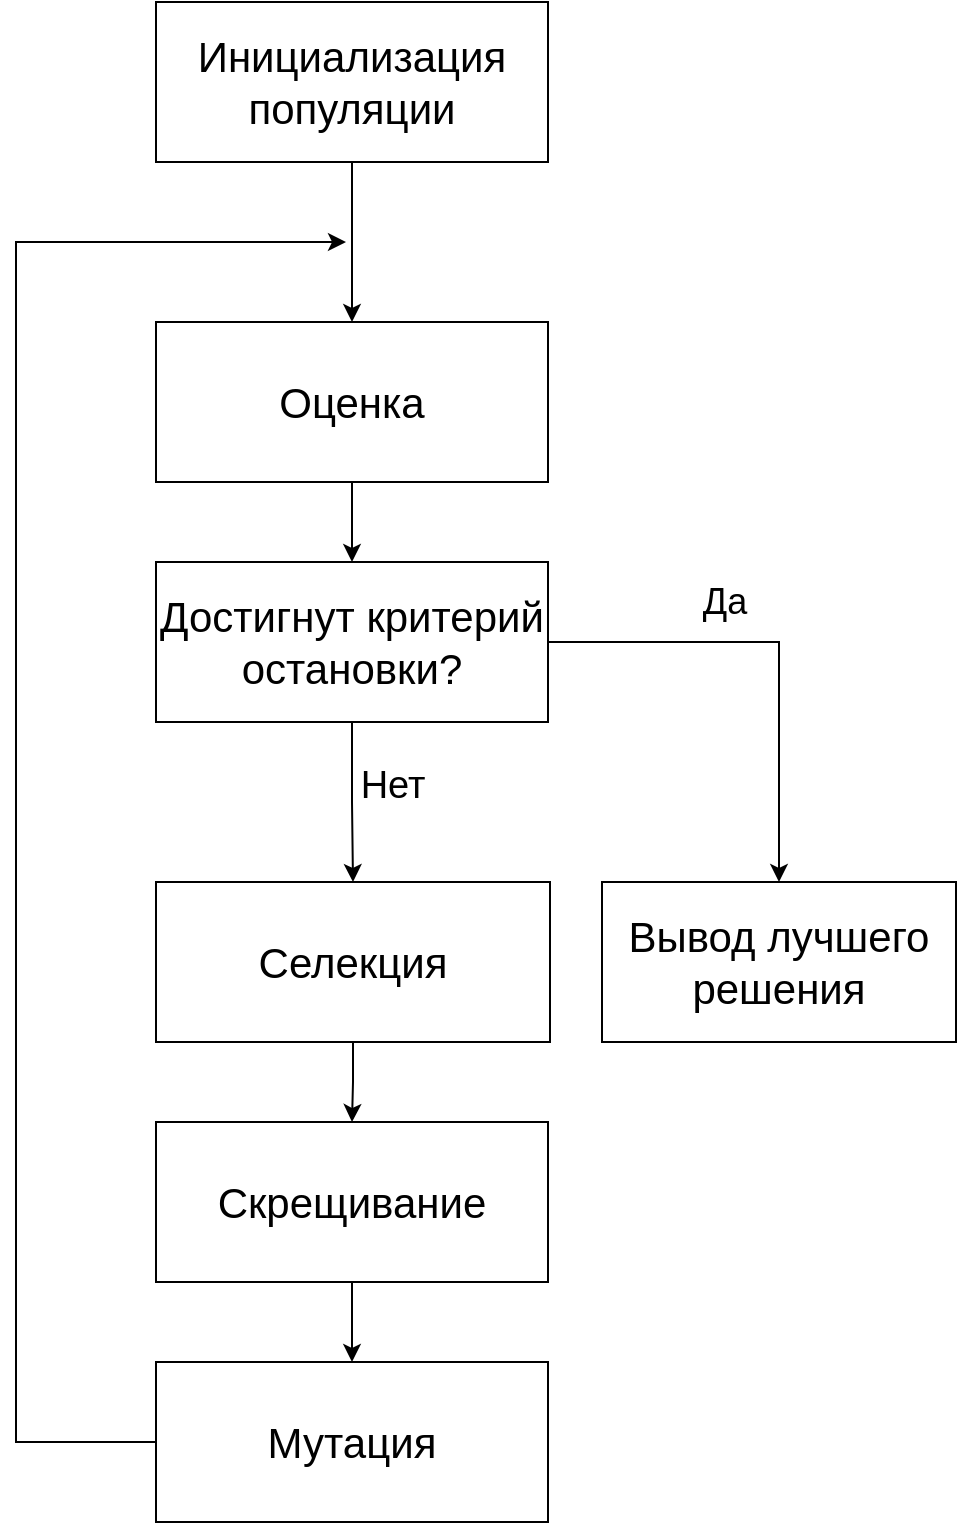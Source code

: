 <mxfile version="25.0.2">
  <diagram name="Страница — 1" id="lKLe1Qum-SErgc8YncTy">
    <mxGraphModel dx="1434" dy="844" grid="0" gridSize="10" guides="1" tooltips="1" connect="1" arrows="1" fold="1" page="1" pageScale="1" pageWidth="583" pageHeight="827" math="0" shadow="0">
      <root>
        <mxCell id="0" />
        <mxCell id="1" parent="0" />
        <mxCell id="kfYyBLdIRprguN1HoCB5-8" style="edgeStyle=orthogonalEdgeStyle;rounded=0;orthogonalLoop=1;jettySize=auto;html=1;exitX=0.5;exitY=1;exitDx=0;exitDy=0;entryX=0.5;entryY=0;entryDx=0;entryDy=0;" parent="1" source="kfYyBLdIRprguN1HoCB5-2" target="kfYyBLdIRprguN1HoCB5-3" edge="1">
          <mxGeometry relative="1" as="geometry" />
        </mxCell>
        <mxCell id="kfYyBLdIRprguN1HoCB5-2" value="Инициализация популяции" style="rounded=0;whiteSpace=wrap;html=1;fontSize=21;" parent="1" vertex="1">
          <mxGeometry x="156" y="28" width="196" height="80" as="geometry" />
        </mxCell>
        <mxCell id="kfYyBLdIRprguN1HoCB5-9" style="edgeStyle=orthogonalEdgeStyle;rounded=0;orthogonalLoop=1;jettySize=auto;html=1;exitX=0.5;exitY=1;exitDx=0;exitDy=0;entryX=0.5;entryY=0;entryDx=0;entryDy=0;" parent="1" source="kfYyBLdIRprguN1HoCB5-3" target="kfYyBLdIRprguN1HoCB5-7" edge="1">
          <mxGeometry relative="1" as="geometry" />
        </mxCell>
        <mxCell id="kfYyBLdIRprguN1HoCB5-3" value="Оценка" style="rounded=0;whiteSpace=wrap;html=1;fontSize=21;" parent="1" vertex="1">
          <mxGeometry x="156" y="188" width="196" height="80" as="geometry" />
        </mxCell>
        <mxCell id="kfYyBLdIRprguN1HoCB5-12" style="edgeStyle=orthogonalEdgeStyle;rounded=0;orthogonalLoop=1;jettySize=auto;html=1;" parent="1" source="kfYyBLdIRprguN1HoCB5-4" target="kfYyBLdIRprguN1HoCB5-5" edge="1">
          <mxGeometry relative="1" as="geometry" />
        </mxCell>
        <mxCell id="kfYyBLdIRprguN1HoCB5-4" value="Селекция" style="rounded=0;whiteSpace=wrap;html=1;fontSize=21;" parent="1" vertex="1">
          <mxGeometry x="156" y="468" width="197" height="80" as="geometry" />
        </mxCell>
        <mxCell id="kfYyBLdIRprguN1HoCB5-13" style="edgeStyle=orthogonalEdgeStyle;rounded=0;orthogonalLoop=1;jettySize=auto;html=1;exitX=0.5;exitY=1;exitDx=0;exitDy=0;" parent="1" source="kfYyBLdIRprguN1HoCB5-5" target="kfYyBLdIRprguN1HoCB5-6" edge="1">
          <mxGeometry relative="1" as="geometry" />
        </mxCell>
        <mxCell id="kfYyBLdIRprguN1HoCB5-5" value="Скрещивание" style="rounded=0;whiteSpace=wrap;html=1;fontSize=21;" parent="1" vertex="1">
          <mxGeometry x="156" y="588" width="196" height="80" as="geometry" />
        </mxCell>
        <mxCell id="kfYyBLdIRprguN1HoCB5-14" style="edgeStyle=orthogonalEdgeStyle;rounded=0;orthogonalLoop=1;jettySize=auto;html=1;exitX=0;exitY=0.5;exitDx=0;exitDy=0;" parent="1" source="kfYyBLdIRprguN1HoCB5-6" edge="1">
          <mxGeometry relative="1" as="geometry">
            <mxPoint x="251" y="148" as="targetPoint" />
            <Array as="points">
              <mxPoint x="86" y="748" />
              <mxPoint x="86" y="148" />
            </Array>
          </mxGeometry>
        </mxCell>
        <mxCell id="kfYyBLdIRprguN1HoCB5-6" value="Мутация" style="rounded=0;whiteSpace=wrap;html=1;fontSize=21;" parent="1" vertex="1">
          <mxGeometry x="156" y="708" width="196" height="80" as="geometry" />
        </mxCell>
        <mxCell id="kfYyBLdIRprguN1HoCB5-10" style="edgeStyle=orthogonalEdgeStyle;rounded=0;orthogonalLoop=1;jettySize=auto;html=1;exitX=0.5;exitY=1;exitDx=0;exitDy=0;entryX=0.5;entryY=0;entryDx=0;entryDy=0;" parent="1" source="kfYyBLdIRprguN1HoCB5-7" target="kfYyBLdIRprguN1HoCB5-4" edge="1">
          <mxGeometry relative="1" as="geometry" />
        </mxCell>
        <mxCell id="kfYyBLdIRprguN1HoCB5-16" value="Нет" style="edgeLabel;html=1;align=center;verticalAlign=middle;resizable=0;points=[];fontSize=19;" parent="kfYyBLdIRprguN1HoCB5-10" vertex="1" connectable="0">
          <mxGeometry x="-0.2" y="4" relative="1" as="geometry">
            <mxPoint x="16" as="offset" />
          </mxGeometry>
        </mxCell>
        <mxCell id="kfYyBLdIRprguN1HoCB5-15" style="edgeStyle=orthogonalEdgeStyle;rounded=0;orthogonalLoop=1;jettySize=auto;html=1;exitX=1;exitY=0.5;exitDx=0;exitDy=0;entryX=0.5;entryY=0;entryDx=0;entryDy=0;fontSize=21;" parent="1" source="kfYyBLdIRprguN1HoCB5-7" target="kfYyBLdIRprguN1HoCB5-11" edge="1">
          <mxGeometry relative="1" as="geometry" />
        </mxCell>
        <mxCell id="kfYyBLdIRprguN1HoCB5-17" value="Да" style="edgeLabel;html=1;align=center;verticalAlign=middle;resizable=0;points=[];fontSize=18;" parent="kfYyBLdIRprguN1HoCB5-15" vertex="1" connectable="0">
          <mxGeometry x="-0.464" y="-2" relative="1" as="geometry">
            <mxPoint x="25" y="-22" as="offset" />
          </mxGeometry>
        </mxCell>
        <mxCell id="kfYyBLdIRprguN1HoCB5-7" value="Достигнут критерий остановки?" style="rounded=0;whiteSpace=wrap;html=1;fontSize=21;" parent="1" vertex="1">
          <mxGeometry x="156" y="308" width="196" height="80" as="geometry" />
        </mxCell>
        <mxCell id="kfYyBLdIRprguN1HoCB5-11" value="Вывод лучшего решения" style="rounded=0;whiteSpace=wrap;html=1;fontSize=21;" parent="1" vertex="1">
          <mxGeometry x="379" y="468" width="177" height="80" as="geometry" />
        </mxCell>
      </root>
    </mxGraphModel>
  </diagram>
</mxfile>
